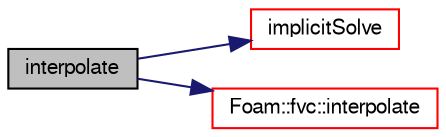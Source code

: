 digraph "interpolate"
{
  bgcolor="transparent";
  edge [fontname="FreeSans",fontsize="10",labelfontname="FreeSans",labelfontsize="10"];
  node [fontname="FreeSans",fontsize="10",shape=record];
  rankdir="LR";
  Node2967 [label="interpolate",height=0.2,width=0.4,color="black", fillcolor="grey75", style="filled", fontcolor="black"];
  Node2967 -> Node2968 [color="midnightblue",fontsize="10",style="solid",fontname="FreeSans"];
  Node2968 [label="implicitSolve",height=0.2,width=0.4,color="red",URL="$a21136.html#af3ebc5af31512182ee43a56e994f4aaf"];
  Node2967 -> Node3306 [color="midnightblue",fontsize="10",style="solid",fontname="FreeSans"];
  Node3306 [label="Foam::fvc::interpolate",height=0.2,width=0.4,color="red",URL="$a21134.html#addbc18784300dd0955a9bf79f8e2c43b"];
}
